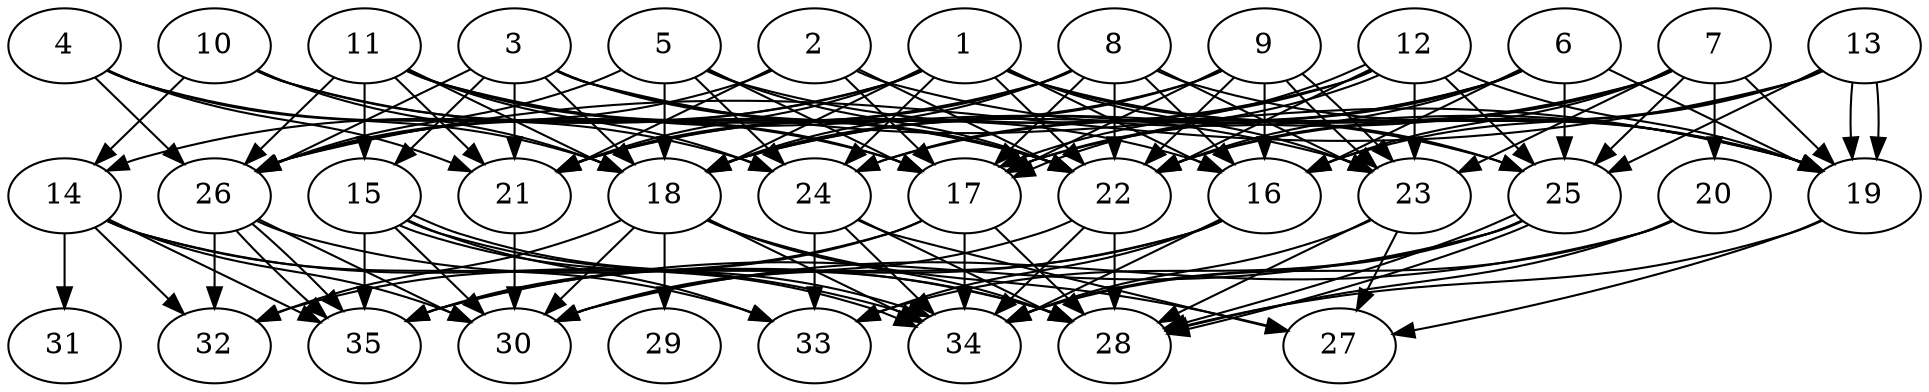 // DAG automatically generated by daggen at Thu Oct  3 14:05:37 2019
// ./daggen --dot -n 35 --ccr 0.4 --fat 0.7 --regular 0.7 --density 0.9 --mindata 5242880 --maxdata 52428800 
digraph G {
  1 [size="86499840", alpha="0.15", expect_size="34599936"] 
  1 -> 14 [size ="34599936"]
  1 -> 16 [size ="34599936"]
  1 -> 18 [size ="34599936"]
  1 -> 19 [size ="34599936"]
  1 -> 21 [size ="34599936"]
  1 -> 22 [size ="34599936"]
  1 -> 23 [size ="34599936"]
  1 -> 24 [size ="34599936"]
  1 -> 25 [size ="34599936"]
  1 -> 26 [size ="34599936"]
  2 [size="61370880", alpha="0.17", expect_size="24548352"] 
  2 -> 17 [size ="24548352"]
  2 -> 19 [size ="24548352"]
  2 -> 21 [size ="24548352"]
  2 -> 22 [size ="24548352"]
  2 -> 26 [size ="24548352"]
  3 [size="25159680", alpha="0.12", expect_size="10063872"] 
  3 -> 15 [size ="10063872"]
  3 -> 16 [size ="10063872"]
  3 -> 18 [size ="10063872"]
  3 -> 19 [size ="10063872"]
  3 -> 21 [size ="10063872"]
  3 -> 22 [size ="10063872"]
  3 -> 26 [size ="10063872"]
  4 [size="38604800", alpha="0.00", expect_size="15441920"] 
  4 -> 18 [size ="15441920"]
  4 -> 21 [size ="15441920"]
  4 -> 24 [size ="15441920"]
  4 -> 26 [size ="15441920"]
  5 [size="87255040", alpha="0.04", expect_size="34902016"] 
  5 -> 17 [size ="34902016"]
  5 -> 18 [size ="34902016"]
  5 -> 22 [size ="34902016"]
  5 -> 24 [size ="34902016"]
  5 -> 25 [size ="34902016"]
  5 -> 26 [size ="34902016"]
  6 [size="51384320", alpha="0.13", expect_size="20553728"] 
  6 -> 16 [size ="20553728"]
  6 -> 17 [size ="20553728"]
  6 -> 18 [size ="20553728"]
  6 -> 19 [size ="20553728"]
  6 -> 22 [size ="20553728"]
  6 -> 24 [size ="20553728"]
  6 -> 25 [size ="20553728"]
  7 [size="67407360", alpha="0.02", expect_size="26962944"] 
  7 -> 16 [size ="26962944"]
  7 -> 17 [size ="26962944"]
  7 -> 18 [size ="26962944"]
  7 -> 19 [size ="26962944"]
  7 -> 20 [size ="26962944"]
  7 -> 22 [size ="26962944"]
  7 -> 23 [size ="26962944"]
  7 -> 25 [size ="26962944"]
  8 [size="16171520", alpha="0.09", expect_size="6468608"] 
  8 -> 16 [size ="6468608"]
  8 -> 17 [size ="6468608"]
  8 -> 18 [size ="6468608"]
  8 -> 19 [size ="6468608"]
  8 -> 21 [size ="6468608"]
  8 -> 22 [size ="6468608"]
  8 -> 23 [size ="6468608"]
  8 -> 26 [size ="6468608"]
  9 [size="37775360", alpha="0.16", expect_size="15110144"] 
  9 -> 16 [size ="15110144"]
  9 -> 17 [size ="15110144"]
  9 -> 18 [size ="15110144"]
  9 -> 21 [size ="15110144"]
  9 -> 22 [size ="15110144"]
  9 -> 23 [size ="15110144"]
  9 -> 23 [size ="15110144"]
  10 [size="47546880", alpha="0.11", expect_size="19018752"] 
  10 -> 14 [size ="19018752"]
  10 -> 17 [size ="19018752"]
  10 -> 18 [size ="19018752"]
  10 -> 22 [size ="19018752"]
  11 [size="23467520", alpha="0.13", expect_size="9387008"] 
  11 -> 15 [size ="9387008"]
  11 -> 17 [size ="9387008"]
  11 -> 18 [size ="9387008"]
  11 -> 21 [size ="9387008"]
  11 -> 22 [size ="9387008"]
  11 -> 23 [size ="9387008"]
  11 -> 24 [size ="9387008"]
  11 -> 26 [size ="9387008"]
  12 [size="114319360", alpha="0.03", expect_size="45727744"] 
  12 -> 17 [size ="45727744"]
  12 -> 17 [size ="45727744"]
  12 -> 19 [size ="45727744"]
  12 -> 21 [size ="45727744"]
  12 -> 22 [size ="45727744"]
  12 -> 23 [size ="45727744"]
  12 -> 24 [size ="45727744"]
  12 -> 25 [size ="45727744"]
  13 [size="94643200", alpha="0.04", expect_size="37857280"] 
  13 -> 16 [size ="37857280"]
  13 -> 19 [size ="37857280"]
  13 -> 19 [size ="37857280"]
  13 -> 22 [size ="37857280"]
  13 -> 25 [size ="37857280"]
  13 -> 26 [size ="37857280"]
  14 [size="47569920", alpha="0.12", expect_size="19027968"] 
  14 -> 30 [size ="19027968"]
  14 -> 31 [size ="19027968"]
  14 -> 32 [size ="19027968"]
  14 -> 33 [size ="19027968"]
  14 -> 34 [size ="19027968"]
  14 -> 35 [size ="19027968"]
  15 [size="48724480", alpha="0.05", expect_size="19489792"] 
  15 -> 28 [size ="19489792"]
  15 -> 30 [size ="19489792"]
  15 -> 33 [size ="19489792"]
  15 -> 34 [size ="19489792"]
  15 -> 34 [size ="19489792"]
  15 -> 35 [size ="19489792"]
  16 [size="71895040", alpha="0.19", expect_size="28758016"] 
  16 -> 30 [size ="28758016"]
  16 -> 33 [size ="28758016"]
  16 -> 34 [size ="28758016"]
  16 -> 35 [size ="28758016"]
  17 [size="31687680", alpha="0.03", expect_size="12675072"] 
  17 -> 28 [size ="12675072"]
  17 -> 32 [size ="12675072"]
  17 -> 34 [size ="12675072"]
  17 -> 35 [size ="12675072"]
  18 [size="40826880", alpha="0.07", expect_size="16330752"] 
  18 -> 27 [size ="16330752"]
  18 -> 28 [size ="16330752"]
  18 -> 29 [size ="16330752"]
  18 -> 30 [size ="16330752"]
  18 -> 32 [size ="16330752"]
  18 -> 34 [size ="16330752"]
  19 [size="96138240", alpha="0.12", expect_size="38455296"] 
  19 -> 27 [size ="38455296"]
  19 -> 28 [size ="38455296"]
  20 [size="74813440", alpha="0.11", expect_size="29925376"] 
  20 -> 28 [size ="29925376"]
  20 -> 30 [size ="29925376"]
  20 -> 34 [size ="29925376"]
  21 [size="23933440", alpha="0.03", expect_size="9573376"] 
  21 -> 30 [size ="9573376"]
  22 [size="99095040", alpha="0.03", expect_size="39638016"] 
  22 -> 28 [size ="39638016"]
  22 -> 30 [size ="39638016"]
  22 -> 34 [size ="39638016"]
  23 [size="117872640", alpha="0.05", expect_size="47149056"] 
  23 -> 27 [size ="47149056"]
  23 -> 28 [size ="47149056"]
  23 -> 34 [size ="47149056"]
  24 [size="24880640", alpha="0.11", expect_size="9952256"] 
  24 -> 27 [size ="9952256"]
  24 -> 28 [size ="9952256"]
  24 -> 33 [size ="9952256"]
  24 -> 34 [size ="9952256"]
  25 [size="98388480", alpha="0.10", expect_size="39355392"] 
  25 -> 28 [size ="39355392"]
  25 -> 28 [size ="39355392"]
  25 -> 33 [size ="39355392"]
  25 -> 34 [size ="39355392"]
  25 -> 35 [size ="39355392"]
  26 [size="128222720", alpha="0.16", expect_size="51289088"] 
  26 -> 28 [size ="51289088"]
  26 -> 30 [size ="51289088"]
  26 -> 32 [size ="51289088"]
  26 -> 35 [size ="51289088"]
  26 -> 35 [size ="51289088"]
  27 [size="120256000", alpha="0.10", expect_size="48102400"] 
  28 [size="22338560", alpha="0.05", expect_size="8935424"] 
  29 [size="64599040", alpha="0.05", expect_size="25839616"] 
  30 [size="17994240", alpha="0.10", expect_size="7197696"] 
  31 [size="85312000", alpha="0.17", expect_size="34124800"] 
  32 [size="104023040", alpha="0.01", expect_size="41609216"] 
  33 [size="122385920", alpha="0.18", expect_size="48954368"] 
  34 [size="34496000", alpha="0.02", expect_size="13798400"] 
  35 [size="101772800", alpha="0.12", expect_size="40709120"] 
}
